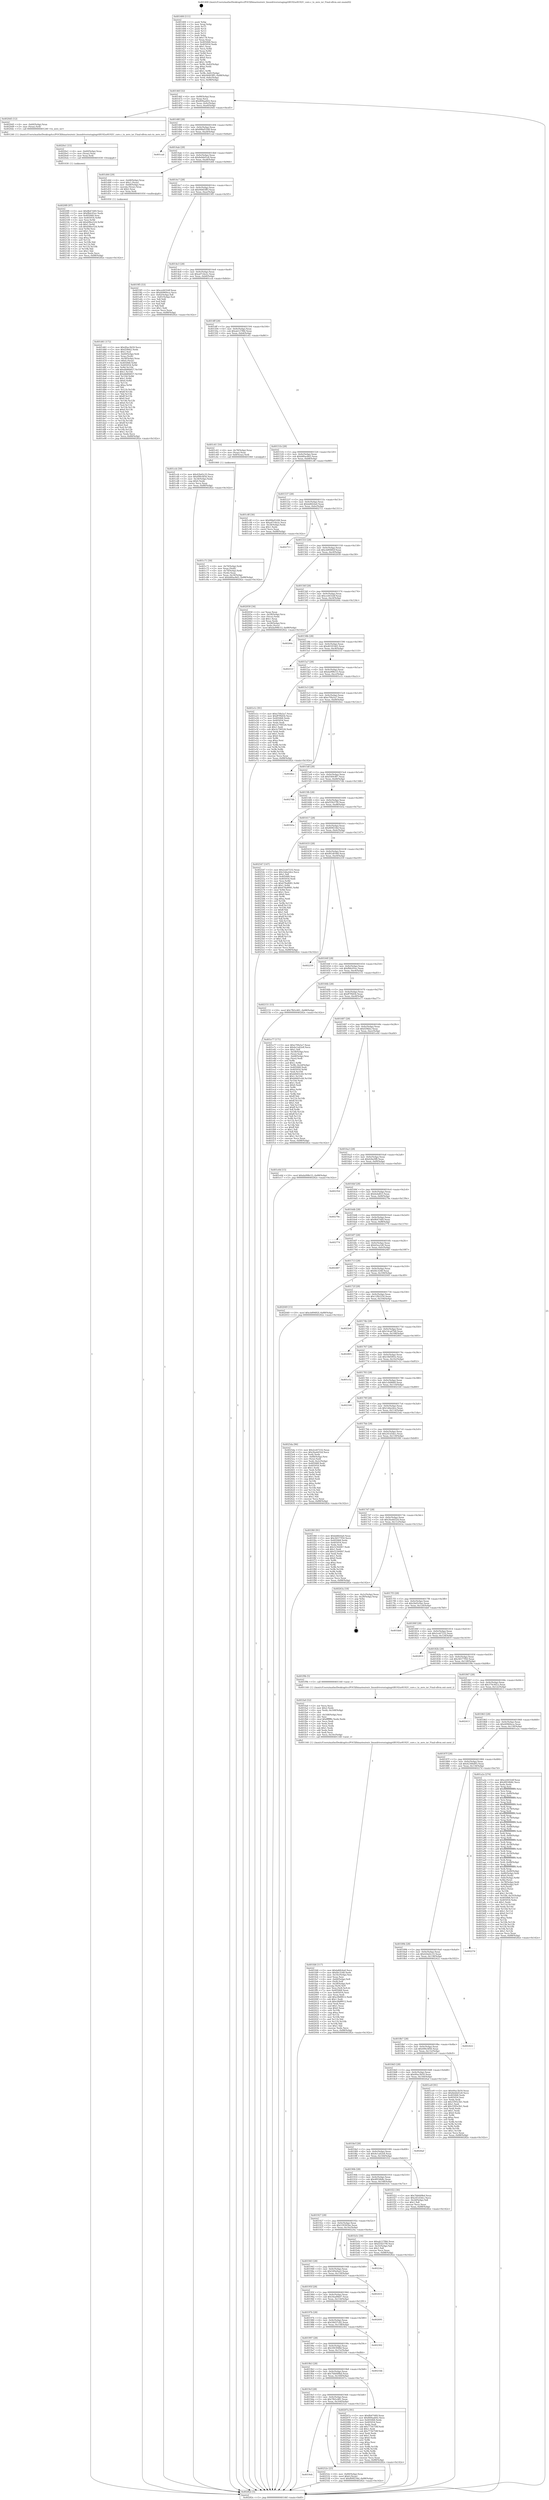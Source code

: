digraph "0x401400" {
  label = "0x401400 (/mnt/c/Users/mathe/Desktop/tcc/POCII/binaries/extr_linuxdriversstagingrtl8192ur8192U_core.c_tx_zero_isr_Final-ollvm.out::main(0))"
  labelloc = "t"
  node[shape=record]

  Entry [label="",width=0.3,height=0.3,shape=circle,fillcolor=black,style=filled]
  "0x40146f" [label="{
     0x40146f [32]\l
     | [instrs]\l
     &nbsp;&nbsp;0x40146f \<+6\>: mov -0x88(%rbp),%eax\l
     &nbsp;&nbsp;0x401475 \<+2\>: mov %eax,%ecx\l
     &nbsp;&nbsp;0x401477 \<+6\>: sub $0x809aa602,%ecx\l
     &nbsp;&nbsp;0x40147d \<+6\>: mov %eax,-0x9c(%rbp)\l
     &nbsp;&nbsp;0x401483 \<+6\>: mov %ecx,-0xa0(%rbp)\l
     &nbsp;&nbsp;0x401489 \<+6\>: je 00000000004020d5 \<main+0xcd5\>\l
  }"]
  "0x4020d5" [label="{
     0x4020d5 [12]\l
     | [instrs]\l
     &nbsp;&nbsp;0x4020d5 \<+4\>: mov -0x60(%rbp),%rax\l
     &nbsp;&nbsp;0x4020d9 \<+3\>: mov (%rax),%rdi\l
     &nbsp;&nbsp;0x4020dc \<+5\>: call 0000000000401240 \<tx_zero_isr\>\l
     | [calls]\l
     &nbsp;&nbsp;0x401240 \{1\} (/mnt/c/Users/mathe/Desktop/tcc/POCII/binaries/extr_linuxdriversstagingrtl8192ur8192U_core.c_tx_zero_isr_Final-ollvm.out::tx_zero_isr)\l
  }"]
  "0x40148f" [label="{
     0x40148f [28]\l
     | [instrs]\l
     &nbsp;&nbsp;0x40148f \<+5\>: jmp 0000000000401494 \<main+0x94\>\l
     &nbsp;&nbsp;0x401494 \<+6\>: mov -0x9c(%rbp),%eax\l
     &nbsp;&nbsp;0x40149a \<+5\>: sub $0x89bd5208,%eax\l
     &nbsp;&nbsp;0x40149f \<+6\>: mov %eax,-0xa4(%rbp)\l
     &nbsp;&nbsp;0x4014a5 \<+6\>: je 0000000000401cad \<main+0x8ad\>\l
  }"]
  Exit [label="",width=0.3,height=0.3,shape=circle,fillcolor=black,style=filled,peripheries=2]
  "0x401cad" [label="{
     0x401cad\l
  }", style=dashed]
  "0x4014ab" [label="{
     0x4014ab [28]\l
     | [instrs]\l
     &nbsp;&nbsp;0x4014ab \<+5\>: jmp 00000000004014b0 \<main+0xb0\>\l
     &nbsp;&nbsp;0x4014b0 \<+6\>: mov -0x9c(%rbp),%eax\l
     &nbsp;&nbsp;0x4014b6 \<+5\>: sub $0x8eb6d1e8,%eax\l
     &nbsp;&nbsp;0x4014bb \<+6\>: mov %eax,-0xa8(%rbp)\l
     &nbsp;&nbsp;0x4014c1 \<+6\>: je 0000000000401d44 \<main+0x944\>\l
  }"]
  "0x4019eb" [label="{
     0x4019eb\l
  }", style=dashed]
  "0x401d44" [label="{
     0x401d44 [29]\l
     | [instrs]\l
     &nbsp;&nbsp;0x401d44 \<+4\>: mov -0x68(%rbp),%rax\l
     &nbsp;&nbsp;0x401d48 \<+6\>: movl $0x1,(%rax)\l
     &nbsp;&nbsp;0x401d4e \<+4\>: mov -0x68(%rbp),%rax\l
     &nbsp;&nbsp;0x401d52 \<+3\>: movslq (%rax),%rax\l
     &nbsp;&nbsp;0x401d55 \<+4\>: shl $0x2,%rax\l
     &nbsp;&nbsp;0x401d59 \<+3\>: mov %rax,%rdi\l
     &nbsp;&nbsp;0x401d5c \<+5\>: call 0000000000401050 \<malloc@plt\>\l
     | [calls]\l
     &nbsp;&nbsp;0x401050 \{1\} (unknown)\l
  }"]
  "0x4014c7" [label="{
     0x4014c7 [28]\l
     | [instrs]\l
     &nbsp;&nbsp;0x4014c7 \<+5\>: jmp 00000000004014cc \<main+0xcc\>\l
     &nbsp;&nbsp;0x4014cc \<+6\>: mov -0x9c(%rbp),%eax\l
     &nbsp;&nbsp;0x4014d2 \<+5\>: sub $0x94403ff3,%eax\l
     &nbsp;&nbsp;0x4014d7 \<+6\>: mov %eax,-0xac(%rbp)\l
     &nbsp;&nbsp;0x4014dd \<+6\>: je 00000000004019f5 \<main+0x5f5\>\l
  }"]
  "0x40252e" [label="{
     0x40252e [25]\l
     | [instrs]\l
     &nbsp;&nbsp;0x40252e \<+4\>: mov -0x80(%rbp),%rax\l
     &nbsp;&nbsp;0x402532 \<+6\>: movl $0x0,(%rax)\l
     &nbsp;&nbsp;0x402538 \<+10\>: movl $0xf69f234d,-0x88(%rbp)\l
     &nbsp;&nbsp;0x402542 \<+5\>: jmp 000000000040282e \<main+0x142e\>\l
  }"]
  "0x4019f5" [label="{
     0x4019f5 [53]\l
     | [instrs]\l
     &nbsp;&nbsp;0x4019f5 \<+5\>: mov $0xce4432df,%eax\l
     &nbsp;&nbsp;0x4019fa \<+5\>: mov $0x40960eca,%ecx\l
     &nbsp;&nbsp;0x4019ff \<+6\>: mov -0x82(%rbp),%dl\l
     &nbsp;&nbsp;0x401a05 \<+7\>: mov -0x81(%rbp),%sil\l
     &nbsp;&nbsp;0x401a0c \<+3\>: mov %dl,%dil\l
     &nbsp;&nbsp;0x401a0f \<+3\>: and %sil,%dil\l
     &nbsp;&nbsp;0x401a12 \<+3\>: xor %sil,%dl\l
     &nbsp;&nbsp;0x401a15 \<+3\>: or %dl,%dil\l
     &nbsp;&nbsp;0x401a18 \<+4\>: test $0x1,%dil\l
     &nbsp;&nbsp;0x401a1c \<+3\>: cmovne %ecx,%eax\l
     &nbsp;&nbsp;0x401a1f \<+6\>: mov %eax,-0x88(%rbp)\l
     &nbsp;&nbsp;0x401a25 \<+5\>: jmp 000000000040282e \<main+0x142e\>\l
  }"]
  "0x4014e3" [label="{
     0x4014e3 [28]\l
     | [instrs]\l
     &nbsp;&nbsp;0x4014e3 \<+5\>: jmp 00000000004014e8 \<main+0xe8\>\l
     &nbsp;&nbsp;0x4014e8 \<+6\>: mov -0x9c(%rbp),%eax\l
     &nbsp;&nbsp;0x4014ee \<+5\>: sub $0xa07c6e2c,%eax\l
     &nbsp;&nbsp;0x4014f3 \<+6\>: mov %eax,-0xb0(%rbp)\l
     &nbsp;&nbsp;0x4014f9 \<+6\>: je 0000000000401ccb \<main+0x8cb\>\l
  }"]
  "0x40282e" [label="{
     0x40282e [5]\l
     | [instrs]\l
     &nbsp;&nbsp;0x40282e \<+5\>: jmp 000000000040146f \<main+0x6f\>\l
  }"]
  "0x401400" [label="{
     0x401400 [111]\l
     | [instrs]\l
     &nbsp;&nbsp;0x401400 \<+1\>: push %rbp\l
     &nbsp;&nbsp;0x401401 \<+3\>: mov %rsp,%rbp\l
     &nbsp;&nbsp;0x401404 \<+2\>: push %r15\l
     &nbsp;&nbsp;0x401406 \<+2\>: push %r14\l
     &nbsp;&nbsp;0x401408 \<+2\>: push %r13\l
     &nbsp;&nbsp;0x40140a \<+2\>: push %r12\l
     &nbsp;&nbsp;0x40140c \<+1\>: push %rbx\l
     &nbsp;&nbsp;0x40140d \<+7\>: sub $0x178,%rsp\l
     &nbsp;&nbsp;0x401414 \<+2\>: xor %eax,%eax\l
     &nbsp;&nbsp;0x401416 \<+7\>: mov 0x405068,%ecx\l
     &nbsp;&nbsp;0x40141d \<+7\>: mov 0x405054,%edx\l
     &nbsp;&nbsp;0x401424 \<+3\>: sub $0x1,%eax\l
     &nbsp;&nbsp;0x401427 \<+3\>: mov %ecx,%r8d\l
     &nbsp;&nbsp;0x40142a \<+3\>: add %eax,%r8d\l
     &nbsp;&nbsp;0x40142d \<+4\>: imul %r8d,%ecx\l
     &nbsp;&nbsp;0x401431 \<+3\>: and $0x1,%ecx\l
     &nbsp;&nbsp;0x401434 \<+3\>: cmp $0x0,%ecx\l
     &nbsp;&nbsp;0x401437 \<+4\>: sete %r9b\l
     &nbsp;&nbsp;0x40143b \<+4\>: and $0x1,%r9b\l
     &nbsp;&nbsp;0x40143f \<+7\>: mov %r9b,-0x82(%rbp)\l
     &nbsp;&nbsp;0x401446 \<+3\>: cmp $0xa,%edx\l
     &nbsp;&nbsp;0x401449 \<+4\>: setl %r9b\l
     &nbsp;&nbsp;0x40144d \<+4\>: and $0x1,%r9b\l
     &nbsp;&nbsp;0x401451 \<+7\>: mov %r9b,-0x81(%rbp)\l
     &nbsp;&nbsp;0x401458 \<+10\>: movl $0x94403ff3,-0x88(%rbp)\l
     &nbsp;&nbsp;0x401462 \<+6\>: mov %edi,-0x8c(%rbp)\l
     &nbsp;&nbsp;0x401468 \<+7\>: mov %rsi,-0x98(%rbp)\l
  }"]
  "0x4020f0" [label="{
     0x4020f0 [97]\l
     | [instrs]\l
     &nbsp;&nbsp;0x4020f0 \<+5\>: mov $0x8b47d49,%ecx\l
     &nbsp;&nbsp;0x4020f5 \<+5\>: mov $0xf8dc05ec,%edx\l
     &nbsp;&nbsp;0x4020fa \<+7\>: mov 0x405068,%esi\l
     &nbsp;&nbsp;0x402101 \<+8\>: mov 0x405054,%r8d\l
     &nbsp;&nbsp;0x402109 \<+3\>: mov %esi,%r9d\l
     &nbsp;&nbsp;0x40210c \<+7\>: add $0xb9fee524,%r9d\l
     &nbsp;&nbsp;0x402113 \<+4\>: sub $0x1,%r9d\l
     &nbsp;&nbsp;0x402117 \<+7\>: sub $0xb9fee524,%r9d\l
     &nbsp;&nbsp;0x40211e \<+4\>: imul %r9d,%esi\l
     &nbsp;&nbsp;0x402122 \<+3\>: and $0x1,%esi\l
     &nbsp;&nbsp;0x402125 \<+3\>: cmp $0x0,%esi\l
     &nbsp;&nbsp;0x402128 \<+4\>: sete %r10b\l
     &nbsp;&nbsp;0x40212c \<+4\>: cmp $0xa,%r8d\l
     &nbsp;&nbsp;0x402130 \<+4\>: setl %r11b\l
     &nbsp;&nbsp;0x402134 \<+3\>: mov %r10b,%bl\l
     &nbsp;&nbsp;0x402137 \<+3\>: and %r11b,%bl\l
     &nbsp;&nbsp;0x40213a \<+3\>: xor %r11b,%r10b\l
     &nbsp;&nbsp;0x40213d \<+3\>: or %r10b,%bl\l
     &nbsp;&nbsp;0x402140 \<+3\>: test $0x1,%bl\l
     &nbsp;&nbsp;0x402143 \<+3\>: cmovne %edx,%ecx\l
     &nbsp;&nbsp;0x402146 \<+6\>: mov %ecx,-0x88(%rbp)\l
     &nbsp;&nbsp;0x40214c \<+5\>: jmp 000000000040282e \<main+0x142e\>\l
  }"]
  "0x401ccb" [label="{
     0x401ccb [30]\l
     | [instrs]\l
     &nbsp;&nbsp;0x401ccb \<+5\>: mov $0x42bd2c33,%eax\l
     &nbsp;&nbsp;0x401cd0 \<+5\>: mov $0x490c4f56,%ecx\l
     &nbsp;&nbsp;0x401cd5 \<+3\>: mov -0x34(%rbp),%edx\l
     &nbsp;&nbsp;0x401cd8 \<+3\>: cmp $0x0,%edx\l
     &nbsp;&nbsp;0x401cdb \<+3\>: cmove %ecx,%eax\l
     &nbsp;&nbsp;0x401cde \<+6\>: mov %eax,-0x88(%rbp)\l
     &nbsp;&nbsp;0x401ce4 \<+5\>: jmp 000000000040282e \<main+0x142e\>\l
  }"]
  "0x4014ff" [label="{
     0x4014ff [28]\l
     | [instrs]\l
     &nbsp;&nbsp;0x4014ff \<+5\>: jmp 0000000000401504 \<main+0x104\>\l
     &nbsp;&nbsp;0x401504 \<+6\>: mov -0x9c(%rbp),%eax\l
     &nbsp;&nbsp;0x40150a \<+5\>: sub $0xab127f66,%eax\l
     &nbsp;&nbsp;0x40150f \<+6\>: mov %eax,-0xb4(%rbp)\l
     &nbsp;&nbsp;0x401515 \<+6\>: je 0000000000401c61 \<main+0x861\>\l
  }"]
  "0x4020e1" [label="{
     0x4020e1 [15]\l
     | [instrs]\l
     &nbsp;&nbsp;0x4020e1 \<+4\>: mov -0x60(%rbp),%rax\l
     &nbsp;&nbsp;0x4020e5 \<+3\>: mov (%rax),%rax\l
     &nbsp;&nbsp;0x4020e8 \<+3\>: mov %rax,%rdi\l
     &nbsp;&nbsp;0x4020eb \<+5\>: call 0000000000401030 \<free@plt\>\l
     | [calls]\l
     &nbsp;&nbsp;0x401030 \{1\} (unknown)\l
  }"]
  "0x401c61" [label="{
     0x401c61 [16]\l
     | [instrs]\l
     &nbsp;&nbsp;0x401c61 \<+4\>: mov -0x78(%rbp),%rax\l
     &nbsp;&nbsp;0x401c65 \<+3\>: mov (%rax),%rax\l
     &nbsp;&nbsp;0x401c68 \<+4\>: mov 0x8(%rax),%rdi\l
     &nbsp;&nbsp;0x401c6c \<+5\>: call 0000000000401060 \<atoi@plt\>\l
     | [calls]\l
     &nbsp;&nbsp;0x401060 \{1\} (unknown)\l
  }"]
  "0x40151b" [label="{
     0x40151b [28]\l
     | [instrs]\l
     &nbsp;&nbsp;0x40151b \<+5\>: jmp 0000000000401520 \<main+0x120\>\l
     &nbsp;&nbsp;0x401520 \<+6\>: mov -0x9c(%rbp),%eax\l
     &nbsp;&nbsp;0x401526 \<+5\>: sub $0xb80ac8d3,%eax\l
     &nbsp;&nbsp;0x40152b \<+6\>: mov %eax,-0xb8(%rbp)\l
     &nbsp;&nbsp;0x401531 \<+6\>: je 0000000000401c8f \<main+0x88f\>\l
  }"]
  "0x4019cf" [label="{
     0x4019cf [28]\l
     | [instrs]\l
     &nbsp;&nbsp;0x4019cf \<+5\>: jmp 00000000004019d4 \<main+0x5d4\>\l
     &nbsp;&nbsp;0x4019d4 \<+6\>: mov -0x9c(%rbp),%eax\l
     &nbsp;&nbsp;0x4019da \<+5\>: sub $0x7fb5c481,%eax\l
     &nbsp;&nbsp;0x4019df \<+6\>: mov %eax,-0x164(%rbp)\l
     &nbsp;&nbsp;0x4019e5 \<+6\>: je 000000000040252e \<main+0x112e\>\l
  }"]
  "0x401c8f" [label="{
     0x401c8f [30]\l
     | [instrs]\l
     &nbsp;&nbsp;0x401c8f \<+5\>: mov $0x89bd5208,%eax\l
     &nbsp;&nbsp;0x401c94 \<+5\>: mov $0xa07c6e2c,%ecx\l
     &nbsp;&nbsp;0x401c99 \<+3\>: mov -0x34(%rbp),%edx\l
     &nbsp;&nbsp;0x401c9c \<+3\>: cmp $0x1,%edx\l
     &nbsp;&nbsp;0x401c9f \<+3\>: cmovl %ecx,%eax\l
     &nbsp;&nbsp;0x401ca2 \<+6\>: mov %eax,-0x88(%rbp)\l
     &nbsp;&nbsp;0x401ca8 \<+5\>: jmp 000000000040282e \<main+0x142e\>\l
  }"]
  "0x401537" [label="{
     0x401537 [28]\l
     | [instrs]\l
     &nbsp;&nbsp;0x401537 \<+5\>: jmp 000000000040153c \<main+0x13c\>\l
     &nbsp;&nbsp;0x40153c \<+6\>: mov -0x9c(%rbp),%eax\l
     &nbsp;&nbsp;0x401542 \<+5\>: sub $0xbd6fc6a0,%eax\l
     &nbsp;&nbsp;0x401547 \<+6\>: mov %eax,-0xbc(%rbp)\l
     &nbsp;&nbsp;0x40154d \<+6\>: je 0000000000402711 \<main+0x1311\>\l
  }"]
  "0x40207a" [label="{
     0x40207a [91]\l
     | [instrs]\l
     &nbsp;&nbsp;0x40207a \<+5\>: mov $0x8b47d49,%eax\l
     &nbsp;&nbsp;0x40207f \<+5\>: mov $0x809aa602,%ecx\l
     &nbsp;&nbsp;0x402084 \<+7\>: mov 0x405068,%edx\l
     &nbsp;&nbsp;0x40208b \<+7\>: mov 0x405054,%esi\l
     &nbsp;&nbsp;0x402092 \<+2\>: mov %edx,%edi\l
     &nbsp;&nbsp;0x402094 \<+6\>: add $0x773b758f,%edi\l
     &nbsp;&nbsp;0x40209a \<+3\>: sub $0x1,%edi\l
     &nbsp;&nbsp;0x40209d \<+6\>: sub $0x773b758f,%edi\l
     &nbsp;&nbsp;0x4020a3 \<+3\>: imul %edi,%edx\l
     &nbsp;&nbsp;0x4020a6 \<+3\>: and $0x1,%edx\l
     &nbsp;&nbsp;0x4020a9 \<+3\>: cmp $0x0,%edx\l
     &nbsp;&nbsp;0x4020ac \<+4\>: sete %r8b\l
     &nbsp;&nbsp;0x4020b0 \<+3\>: cmp $0xa,%esi\l
     &nbsp;&nbsp;0x4020b3 \<+4\>: setl %r9b\l
     &nbsp;&nbsp;0x4020b7 \<+3\>: mov %r8b,%r10b\l
     &nbsp;&nbsp;0x4020ba \<+3\>: and %r9b,%r10b\l
     &nbsp;&nbsp;0x4020bd \<+3\>: xor %r9b,%r8b\l
     &nbsp;&nbsp;0x4020c0 \<+3\>: or %r8b,%r10b\l
     &nbsp;&nbsp;0x4020c3 \<+4\>: test $0x1,%r10b\l
     &nbsp;&nbsp;0x4020c7 \<+3\>: cmovne %ecx,%eax\l
     &nbsp;&nbsp;0x4020ca \<+6\>: mov %eax,-0x88(%rbp)\l
     &nbsp;&nbsp;0x4020d0 \<+5\>: jmp 000000000040282e \<main+0x142e\>\l
  }"]
  "0x402711" [label="{
     0x402711\l
  }", style=dashed]
  "0x401553" [label="{
     0x401553 [28]\l
     | [instrs]\l
     &nbsp;&nbsp;0x401553 \<+5\>: jmp 0000000000401558 \<main+0x158\>\l
     &nbsp;&nbsp;0x401558 \<+6\>: mov -0x9c(%rbp),%eax\l
     &nbsp;&nbsp;0x40155e \<+5\>: sub $0xcb89482f,%eax\l
     &nbsp;&nbsp;0x401563 \<+6\>: mov %eax,-0xc0(%rbp)\l
     &nbsp;&nbsp;0x401569 \<+6\>: je 0000000000402058 \<main+0xc58\>\l
  }"]
  "0x4019b3" [label="{
     0x4019b3 [28]\l
     | [instrs]\l
     &nbsp;&nbsp;0x4019b3 \<+5\>: jmp 00000000004019b8 \<main+0x5b8\>\l
     &nbsp;&nbsp;0x4019b8 \<+6\>: mov -0x9c(%rbp),%eax\l
     &nbsp;&nbsp;0x4019be \<+5\>: sub $0x7bb0d9bd,%eax\l
     &nbsp;&nbsp;0x4019c3 \<+6\>: mov %eax,-0x160(%rbp)\l
     &nbsp;&nbsp;0x4019c9 \<+6\>: je 000000000040207a \<main+0xc7a\>\l
  }"]
  "0x402058" [label="{
     0x402058 [34]\l
     | [instrs]\l
     &nbsp;&nbsp;0x402058 \<+2\>: xor %eax,%eax\l
     &nbsp;&nbsp;0x40205a \<+4\>: mov -0x58(%rbp),%rcx\l
     &nbsp;&nbsp;0x40205e \<+2\>: mov (%rcx),%edx\l
     &nbsp;&nbsp;0x402060 \<+3\>: sub $0x1,%eax\l
     &nbsp;&nbsp;0x402063 \<+2\>: sub %eax,%edx\l
     &nbsp;&nbsp;0x402065 \<+4\>: mov -0x58(%rbp),%rcx\l
     &nbsp;&nbsp;0x402069 \<+2\>: mov %edx,(%rcx)\l
     &nbsp;&nbsp;0x40206b \<+10\>: movl $0xda998c53,-0x88(%rbp)\l
     &nbsp;&nbsp;0x402075 \<+5\>: jmp 000000000040282e \<main+0x142e\>\l
  }"]
  "0x40156f" [label="{
     0x40156f [28]\l
     | [instrs]\l
     &nbsp;&nbsp;0x40156f \<+5\>: jmp 0000000000401574 \<main+0x174\>\l
     &nbsp;&nbsp;0x401574 \<+6\>: mov -0x9c(%rbp),%eax\l
     &nbsp;&nbsp;0x40157a \<+5\>: sub $0xce4432df,%eax\l
     &nbsp;&nbsp;0x40157f \<+6\>: mov %eax,-0xc4(%rbp)\l
     &nbsp;&nbsp;0x401585 \<+6\>: je 000000000040264c \<main+0x124c\>\l
  }"]
  "0x4021bb" [label="{
     0x4021bb\l
  }", style=dashed]
  "0x40264c" [label="{
     0x40264c\l
  }", style=dashed]
  "0x40158b" [label="{
     0x40158b [28]\l
     | [instrs]\l
     &nbsp;&nbsp;0x40158b \<+5\>: jmp 0000000000401590 \<main+0x190\>\l
     &nbsp;&nbsp;0x401590 \<+6\>: mov -0x9c(%rbp),%eax\l
     &nbsp;&nbsp;0x401596 \<+5\>: sub $0xd6181b65,%eax\l
     &nbsp;&nbsp;0x40159b \<+6\>: mov %eax,-0xc8(%rbp)\l
     &nbsp;&nbsp;0x4015a1 \<+6\>: je 000000000040251f \<main+0x111f\>\l
  }"]
  "0x401997" [label="{
     0x401997 [28]\l
     | [instrs]\l
     &nbsp;&nbsp;0x401997 \<+5\>: jmp 000000000040199c \<main+0x59c\>\l
     &nbsp;&nbsp;0x40199c \<+6\>: mov -0x9c(%rbp),%eax\l
     &nbsp;&nbsp;0x4019a2 \<+5\>: sub $0x5f43948d,%eax\l
     &nbsp;&nbsp;0x4019a7 \<+6\>: mov %eax,-0x15c(%rbp)\l
     &nbsp;&nbsp;0x4019ad \<+6\>: je 00000000004021bb \<main+0xdbb\>\l
  }"]
  "0x40251f" [label="{
     0x40251f\l
  }", style=dashed]
  "0x4015a7" [label="{
     0x4015a7 [28]\l
     | [instrs]\l
     &nbsp;&nbsp;0x4015a7 \<+5\>: jmp 00000000004015ac \<main+0x1ac\>\l
     &nbsp;&nbsp;0x4015ac \<+6\>: mov -0x9c(%rbp),%eax\l
     &nbsp;&nbsp;0x4015b2 \<+5\>: sub $0xda998c53,%eax\l
     &nbsp;&nbsp;0x4015b7 \<+6\>: mov %eax,-0xcc(%rbp)\l
     &nbsp;&nbsp;0x4015bd \<+6\>: je 0000000000401e1c \<main+0xa1c\>\l
  }"]
  "0x402302" [label="{
     0x402302\l
  }", style=dashed]
  "0x401e1c" [label="{
     0x401e1c [91]\l
     | [instrs]\l
     &nbsp;&nbsp;0x401e1c \<+5\>: mov $0xe70fa5a7,%eax\l
     &nbsp;&nbsp;0x401e21 \<+5\>: mov $0xff7f9d56,%ecx\l
     &nbsp;&nbsp;0x401e26 \<+7\>: mov 0x405068,%edx\l
     &nbsp;&nbsp;0x401e2d \<+7\>: mov 0x405054,%esi\l
     &nbsp;&nbsp;0x401e34 \<+2\>: mov %edx,%edi\l
     &nbsp;&nbsp;0x401e36 \<+6\>: add $0x2e790526,%edi\l
     &nbsp;&nbsp;0x401e3c \<+3\>: sub $0x1,%edi\l
     &nbsp;&nbsp;0x401e3f \<+6\>: sub $0x2e790526,%edi\l
     &nbsp;&nbsp;0x401e45 \<+3\>: imul %edi,%edx\l
     &nbsp;&nbsp;0x401e48 \<+3\>: and $0x1,%edx\l
     &nbsp;&nbsp;0x401e4b \<+3\>: cmp $0x0,%edx\l
     &nbsp;&nbsp;0x401e4e \<+4\>: sete %r8b\l
     &nbsp;&nbsp;0x401e52 \<+3\>: cmp $0xa,%esi\l
     &nbsp;&nbsp;0x401e55 \<+4\>: setl %r9b\l
     &nbsp;&nbsp;0x401e59 \<+3\>: mov %r8b,%r10b\l
     &nbsp;&nbsp;0x401e5c \<+3\>: and %r9b,%r10b\l
     &nbsp;&nbsp;0x401e5f \<+3\>: xor %r9b,%r8b\l
     &nbsp;&nbsp;0x401e62 \<+3\>: or %r8b,%r10b\l
     &nbsp;&nbsp;0x401e65 \<+4\>: test $0x1,%r10b\l
     &nbsp;&nbsp;0x401e69 \<+3\>: cmovne %ecx,%eax\l
     &nbsp;&nbsp;0x401e6c \<+6\>: mov %eax,-0x88(%rbp)\l
     &nbsp;&nbsp;0x401e72 \<+5\>: jmp 000000000040282e \<main+0x142e\>\l
  }"]
  "0x4015c3" [label="{
     0x4015c3 [28]\l
     | [instrs]\l
     &nbsp;&nbsp;0x4015c3 \<+5\>: jmp 00000000004015c8 \<main+0x1c8\>\l
     &nbsp;&nbsp;0x4015c8 \<+6\>: mov -0x9c(%rbp),%eax\l
     &nbsp;&nbsp;0x4015ce \<+5\>: sub $0xe70fa5a7,%eax\l
     &nbsp;&nbsp;0x4015d3 \<+6\>: mov %eax,-0xd0(%rbp)\l
     &nbsp;&nbsp;0x4015d9 \<+6\>: je 00000000004026ec \<main+0x12ec\>\l
  }"]
  "0x40197b" [label="{
     0x40197b [28]\l
     | [instrs]\l
     &nbsp;&nbsp;0x40197b \<+5\>: jmp 0000000000401980 \<main+0x580\>\l
     &nbsp;&nbsp;0x401980 \<+6\>: mov -0x9c(%rbp),%eax\l
     &nbsp;&nbsp;0x401986 \<+5\>: sub $0x58d37c82,%eax\l
     &nbsp;&nbsp;0x40198b \<+6\>: mov %eax,-0x158(%rbp)\l
     &nbsp;&nbsp;0x401991 \<+6\>: je 0000000000402302 \<main+0xf02\>\l
  }"]
  "0x4026ec" [label="{
     0x4026ec\l
  }", style=dashed]
  "0x4015df" [label="{
     0x4015df [28]\l
     | [instrs]\l
     &nbsp;&nbsp;0x4015df \<+5\>: jmp 00000000004015e4 \<main+0x1e4\>\l
     &nbsp;&nbsp;0x4015e4 \<+6\>: mov -0x9c(%rbp),%eax\l
     &nbsp;&nbsp;0x4015ea \<+5\>: sub $0xf349cf87,%eax\l
     &nbsp;&nbsp;0x4015ef \<+6\>: mov %eax,-0xd4(%rbp)\l
     &nbsp;&nbsp;0x4015f5 \<+6\>: je 00000000004027db \<main+0x13db\>\l
  }"]
  "0x402691" [label="{
     0x402691\l
  }", style=dashed]
  "0x4027db" [label="{
     0x4027db\l
  }", style=dashed]
  "0x4015fb" [label="{
     0x4015fb [28]\l
     | [instrs]\l
     &nbsp;&nbsp;0x4015fb \<+5\>: jmp 0000000000401600 \<main+0x200\>\l
     &nbsp;&nbsp;0x401600 \<+6\>: mov -0x9c(%rbp),%eax\l
     &nbsp;&nbsp;0x401606 \<+5\>: sub $0xf35b37f0,%eax\l
     &nbsp;&nbsp;0x40160b \<+6\>: mov %eax,-0xd8(%rbp)\l
     &nbsp;&nbsp;0x401611 \<+6\>: je 0000000000401b5a \<main+0x75a\>\l
  }"]
  "0x40195f" [label="{
     0x40195f [28]\l
     | [instrs]\l
     &nbsp;&nbsp;0x40195f \<+5\>: jmp 0000000000401964 \<main+0x564\>\l
     &nbsp;&nbsp;0x401964 \<+6\>: mov -0x9c(%rbp),%eax\l
     &nbsp;&nbsp;0x40196a \<+5\>: sub $0x56ad9b47,%eax\l
     &nbsp;&nbsp;0x40196f \<+6\>: mov %eax,-0x154(%rbp)\l
     &nbsp;&nbsp;0x401975 \<+6\>: je 0000000000402691 \<main+0x1291\>\l
  }"]
  "0x401b5a" [label="{
     0x401b5a\l
  }", style=dashed]
  "0x401617" [label="{
     0x401617 [28]\l
     | [instrs]\l
     &nbsp;&nbsp;0x401617 \<+5\>: jmp 000000000040161c \<main+0x21c\>\l
     &nbsp;&nbsp;0x40161c \<+6\>: mov -0x9c(%rbp),%eax\l
     &nbsp;&nbsp;0x401622 \<+5\>: sub $0xf69f234d,%eax\l
     &nbsp;&nbsp;0x401627 \<+6\>: mov %eax,-0xdc(%rbp)\l
     &nbsp;&nbsp;0x40162d \<+6\>: je 0000000000402547 \<main+0x1147\>\l
  }"]
  "0x402431" [label="{
     0x402431\l
  }", style=dashed]
  "0x402547" [label="{
     0x402547 [147]\l
     | [instrs]\l
     &nbsp;&nbsp;0x402547 \<+5\>: mov $0x2ce67232,%eax\l
     &nbsp;&nbsp;0x40254c \<+5\>: mov $0x1dda2dce,%ecx\l
     &nbsp;&nbsp;0x402551 \<+2\>: mov $0x1,%dl\l
     &nbsp;&nbsp;0x402553 \<+7\>: mov 0x405068,%esi\l
     &nbsp;&nbsp;0x40255a \<+7\>: mov 0x405054,%edi\l
     &nbsp;&nbsp;0x402561 \<+3\>: mov %esi,%r8d\l
     &nbsp;&nbsp;0x402564 \<+7\>: sub $0x678a8081,%r8d\l
     &nbsp;&nbsp;0x40256b \<+4\>: sub $0x1,%r8d\l
     &nbsp;&nbsp;0x40256f \<+7\>: add $0x678a8081,%r8d\l
     &nbsp;&nbsp;0x402576 \<+4\>: imul %r8d,%esi\l
     &nbsp;&nbsp;0x40257a \<+3\>: and $0x1,%esi\l
     &nbsp;&nbsp;0x40257d \<+3\>: cmp $0x0,%esi\l
     &nbsp;&nbsp;0x402580 \<+4\>: sete %r9b\l
     &nbsp;&nbsp;0x402584 \<+3\>: cmp $0xa,%edi\l
     &nbsp;&nbsp;0x402587 \<+4\>: setl %r10b\l
     &nbsp;&nbsp;0x40258b \<+3\>: mov %r9b,%r11b\l
     &nbsp;&nbsp;0x40258e \<+4\>: xor $0xff,%r11b\l
     &nbsp;&nbsp;0x402592 \<+3\>: mov %r10b,%bl\l
     &nbsp;&nbsp;0x402595 \<+3\>: xor $0xff,%bl\l
     &nbsp;&nbsp;0x402598 \<+3\>: xor $0x1,%dl\l
     &nbsp;&nbsp;0x40259b \<+3\>: mov %r11b,%r14b\l
     &nbsp;&nbsp;0x40259e \<+4\>: and $0xff,%r14b\l
     &nbsp;&nbsp;0x4025a2 \<+3\>: and %dl,%r9b\l
     &nbsp;&nbsp;0x4025a5 \<+3\>: mov %bl,%r15b\l
     &nbsp;&nbsp;0x4025a8 \<+4\>: and $0xff,%r15b\l
     &nbsp;&nbsp;0x4025ac \<+3\>: and %dl,%r10b\l
     &nbsp;&nbsp;0x4025af \<+3\>: or %r9b,%r14b\l
     &nbsp;&nbsp;0x4025b2 \<+3\>: or %r10b,%r15b\l
     &nbsp;&nbsp;0x4025b5 \<+3\>: xor %r15b,%r14b\l
     &nbsp;&nbsp;0x4025b8 \<+3\>: or %bl,%r11b\l
     &nbsp;&nbsp;0x4025bb \<+4\>: xor $0xff,%r11b\l
     &nbsp;&nbsp;0x4025bf \<+3\>: or $0x1,%dl\l
     &nbsp;&nbsp;0x4025c2 \<+3\>: and %dl,%r11b\l
     &nbsp;&nbsp;0x4025c5 \<+3\>: or %r11b,%r14b\l
     &nbsp;&nbsp;0x4025c8 \<+4\>: test $0x1,%r14b\l
     &nbsp;&nbsp;0x4025cc \<+3\>: cmovne %ecx,%eax\l
     &nbsp;&nbsp;0x4025cf \<+6\>: mov %eax,-0x88(%rbp)\l
     &nbsp;&nbsp;0x4025d5 \<+5\>: jmp 000000000040282e \<main+0x142e\>\l
  }"]
  "0x401633" [label="{
     0x401633 [28]\l
     | [instrs]\l
     &nbsp;&nbsp;0x401633 \<+5\>: jmp 0000000000401638 \<main+0x238\>\l
     &nbsp;&nbsp;0x401638 \<+6\>: mov -0x9c(%rbp),%eax\l
     &nbsp;&nbsp;0x40163e \<+5\>: sub $0xf81d0368,%eax\l
     &nbsp;&nbsp;0x401643 \<+6\>: mov %eax,-0xe0(%rbp)\l
     &nbsp;&nbsp;0x401649 \<+6\>: je 0000000000402259 \<main+0xe59\>\l
  }"]
  "0x401943" [label="{
     0x401943 [28]\l
     | [instrs]\l
     &nbsp;&nbsp;0x401943 \<+5\>: jmp 0000000000401948 \<main+0x548\>\l
     &nbsp;&nbsp;0x401948 \<+6\>: mov -0x9c(%rbp),%eax\l
     &nbsp;&nbsp;0x40194e \<+5\>: sub $0x549a9aa5,%eax\l
     &nbsp;&nbsp;0x401953 \<+6\>: mov %eax,-0x150(%rbp)\l
     &nbsp;&nbsp;0x401959 \<+6\>: je 0000000000402431 \<main+0x1031\>\l
  }"]
  "0x402259" [label="{
     0x402259\l
  }", style=dashed]
  "0x40164f" [label="{
     0x40164f [28]\l
     | [instrs]\l
     &nbsp;&nbsp;0x40164f \<+5\>: jmp 0000000000401654 \<main+0x254\>\l
     &nbsp;&nbsp;0x401654 \<+6\>: mov -0x9c(%rbp),%eax\l
     &nbsp;&nbsp;0x40165a \<+5\>: sub $0xf8dc05ec,%eax\l
     &nbsp;&nbsp;0x40165f \<+6\>: mov %eax,-0xe4(%rbp)\l
     &nbsp;&nbsp;0x401665 \<+6\>: je 0000000000402151 \<main+0xd51\>\l
  }"]
  "0x40224a" [label="{
     0x40224a\l
  }", style=dashed]
  "0x402151" [label="{
     0x402151 [15]\l
     | [instrs]\l
     &nbsp;&nbsp;0x402151 \<+10\>: movl $0x7fb5c481,-0x88(%rbp)\l
     &nbsp;&nbsp;0x40215b \<+5\>: jmp 000000000040282e \<main+0x142e\>\l
  }"]
  "0x40166b" [label="{
     0x40166b [28]\l
     | [instrs]\l
     &nbsp;&nbsp;0x40166b \<+5\>: jmp 0000000000401670 \<main+0x270\>\l
     &nbsp;&nbsp;0x401670 \<+6\>: mov -0x9c(%rbp),%eax\l
     &nbsp;&nbsp;0x401676 \<+5\>: sub $0xff7f9d56,%eax\l
     &nbsp;&nbsp;0x40167b \<+6\>: mov %eax,-0xe8(%rbp)\l
     &nbsp;&nbsp;0x401681 \<+6\>: je 0000000000401e77 \<main+0xa77\>\l
  }"]
  "0x401fd4" [label="{
     0x401fd4 [117]\l
     | [instrs]\l
     &nbsp;&nbsp;0x401fd4 \<+5\>: mov $0xbd6fc6a0,%ecx\l
     &nbsp;&nbsp;0x401fd9 \<+5\>: mov $0xfdc3248,%edx\l
     &nbsp;&nbsp;0x401fde \<+6\>: mov -0x16c(%rbp),%esi\l
     &nbsp;&nbsp;0x401fe4 \<+3\>: imul %eax,%esi\l
     &nbsp;&nbsp;0x401fe7 \<+4\>: mov -0x60(%rbp),%r8\l
     &nbsp;&nbsp;0x401feb \<+3\>: mov (%r8),%r8\l
     &nbsp;&nbsp;0x401fee \<+4\>: mov -0x58(%rbp),%r9\l
     &nbsp;&nbsp;0x401ff2 \<+3\>: movslq (%r9),%r9\l
     &nbsp;&nbsp;0x401ff5 \<+4\>: mov %esi,(%r8,%r9,4)\l
     &nbsp;&nbsp;0x401ff9 \<+7\>: mov 0x405068,%eax\l
     &nbsp;&nbsp;0x402000 \<+7\>: mov 0x405054,%esi\l
     &nbsp;&nbsp;0x402007 \<+2\>: mov %eax,%edi\l
     &nbsp;&nbsp;0x402009 \<+6\>: add $0xc0b8f612,%edi\l
     &nbsp;&nbsp;0x40200f \<+3\>: sub $0x1,%edi\l
     &nbsp;&nbsp;0x402012 \<+6\>: sub $0xc0b8f612,%edi\l
     &nbsp;&nbsp;0x402018 \<+3\>: imul %edi,%eax\l
     &nbsp;&nbsp;0x40201b \<+3\>: and $0x1,%eax\l
     &nbsp;&nbsp;0x40201e \<+3\>: cmp $0x0,%eax\l
     &nbsp;&nbsp;0x402021 \<+4\>: sete %r10b\l
     &nbsp;&nbsp;0x402025 \<+3\>: cmp $0xa,%esi\l
     &nbsp;&nbsp;0x402028 \<+4\>: setl %r11b\l
     &nbsp;&nbsp;0x40202c \<+3\>: mov %r10b,%bl\l
     &nbsp;&nbsp;0x40202f \<+3\>: and %r11b,%bl\l
     &nbsp;&nbsp;0x402032 \<+3\>: xor %r11b,%r10b\l
     &nbsp;&nbsp;0x402035 \<+3\>: or %r10b,%bl\l
     &nbsp;&nbsp;0x402038 \<+3\>: test $0x1,%bl\l
     &nbsp;&nbsp;0x40203b \<+3\>: cmovne %edx,%ecx\l
     &nbsp;&nbsp;0x40203e \<+6\>: mov %ecx,-0x88(%rbp)\l
     &nbsp;&nbsp;0x402044 \<+5\>: jmp 000000000040282e \<main+0x142e\>\l
  }"]
  "0x401e77" [label="{
     0x401e77 [171]\l
     | [instrs]\l
     &nbsp;&nbsp;0x401e77 \<+5\>: mov $0xe70fa5a7,%eax\l
     &nbsp;&nbsp;0x401e7c \<+5\>: mov $0x4e1a62e8,%ecx\l
     &nbsp;&nbsp;0x401e81 \<+2\>: mov $0x1,%dl\l
     &nbsp;&nbsp;0x401e83 \<+4\>: mov -0x58(%rbp),%rsi\l
     &nbsp;&nbsp;0x401e87 \<+2\>: mov (%rsi),%edi\l
     &nbsp;&nbsp;0x401e89 \<+4\>: mov -0x68(%rbp),%rsi\l
     &nbsp;&nbsp;0x401e8d \<+2\>: cmp (%rsi),%edi\l
     &nbsp;&nbsp;0x401e8f \<+4\>: setl %r8b\l
     &nbsp;&nbsp;0x401e93 \<+4\>: and $0x1,%r8b\l
     &nbsp;&nbsp;0x401e97 \<+4\>: mov %r8b,-0x2d(%rbp)\l
     &nbsp;&nbsp;0x401e9b \<+7\>: mov 0x405068,%edi\l
     &nbsp;&nbsp;0x401ea2 \<+8\>: mov 0x405054,%r9d\l
     &nbsp;&nbsp;0x401eaa \<+3\>: mov %edi,%r10d\l
     &nbsp;&nbsp;0x401ead \<+7\>: sub $0xb6665c44,%r10d\l
     &nbsp;&nbsp;0x401eb4 \<+4\>: sub $0x1,%r10d\l
     &nbsp;&nbsp;0x401eb8 \<+7\>: add $0xb6665c44,%r10d\l
     &nbsp;&nbsp;0x401ebf \<+4\>: imul %r10d,%edi\l
     &nbsp;&nbsp;0x401ec3 \<+3\>: and $0x1,%edi\l
     &nbsp;&nbsp;0x401ec6 \<+3\>: cmp $0x0,%edi\l
     &nbsp;&nbsp;0x401ec9 \<+4\>: sete %r8b\l
     &nbsp;&nbsp;0x401ecd \<+4\>: cmp $0xa,%r9d\l
     &nbsp;&nbsp;0x401ed1 \<+4\>: setl %r11b\l
     &nbsp;&nbsp;0x401ed5 \<+3\>: mov %r8b,%bl\l
     &nbsp;&nbsp;0x401ed8 \<+3\>: xor $0xff,%bl\l
     &nbsp;&nbsp;0x401edb \<+3\>: mov %r11b,%r14b\l
     &nbsp;&nbsp;0x401ede \<+4\>: xor $0xff,%r14b\l
     &nbsp;&nbsp;0x401ee2 \<+3\>: xor $0x1,%dl\l
     &nbsp;&nbsp;0x401ee5 \<+3\>: mov %bl,%r15b\l
     &nbsp;&nbsp;0x401ee8 \<+4\>: and $0xff,%r15b\l
     &nbsp;&nbsp;0x401eec \<+3\>: and %dl,%r8b\l
     &nbsp;&nbsp;0x401eef \<+3\>: mov %r14b,%r12b\l
     &nbsp;&nbsp;0x401ef2 \<+4\>: and $0xff,%r12b\l
     &nbsp;&nbsp;0x401ef6 \<+3\>: and %dl,%r11b\l
     &nbsp;&nbsp;0x401ef9 \<+3\>: or %r8b,%r15b\l
     &nbsp;&nbsp;0x401efc \<+3\>: or %r11b,%r12b\l
     &nbsp;&nbsp;0x401eff \<+3\>: xor %r12b,%r15b\l
     &nbsp;&nbsp;0x401f02 \<+3\>: or %r14b,%bl\l
     &nbsp;&nbsp;0x401f05 \<+3\>: xor $0xff,%bl\l
     &nbsp;&nbsp;0x401f08 \<+3\>: or $0x1,%dl\l
     &nbsp;&nbsp;0x401f0b \<+2\>: and %dl,%bl\l
     &nbsp;&nbsp;0x401f0d \<+3\>: or %bl,%r15b\l
     &nbsp;&nbsp;0x401f10 \<+4\>: test $0x1,%r15b\l
     &nbsp;&nbsp;0x401f14 \<+3\>: cmovne %ecx,%eax\l
     &nbsp;&nbsp;0x401f17 \<+6\>: mov %eax,-0x88(%rbp)\l
     &nbsp;&nbsp;0x401f1d \<+5\>: jmp 000000000040282e \<main+0x142e\>\l
  }"]
  "0x401687" [label="{
     0x401687 [28]\l
     | [instrs]\l
     &nbsp;&nbsp;0x401687 \<+5\>: jmp 000000000040168c \<main+0x28c\>\l
     &nbsp;&nbsp;0x40168c \<+6\>: mov -0x9c(%rbp),%eax\l
     &nbsp;&nbsp;0x401692 \<+5\>: sub $0xf29bb2,%eax\l
     &nbsp;&nbsp;0x401697 \<+6\>: mov %eax,-0xec(%rbp)\l
     &nbsp;&nbsp;0x40169d \<+6\>: je 0000000000401e0d \<main+0xa0d\>\l
  }"]
  "0x401fa0" [label="{
     0x401fa0 [52]\l
     | [instrs]\l
     &nbsp;&nbsp;0x401fa0 \<+2\>: xor %ecx,%ecx\l
     &nbsp;&nbsp;0x401fa2 \<+5\>: mov $0x2,%edx\l
     &nbsp;&nbsp;0x401fa7 \<+6\>: mov %edx,-0x168(%rbp)\l
     &nbsp;&nbsp;0x401fad \<+1\>: cltd\l
     &nbsp;&nbsp;0x401fae \<+6\>: mov -0x168(%rbp),%esi\l
     &nbsp;&nbsp;0x401fb4 \<+2\>: idiv %esi\l
     &nbsp;&nbsp;0x401fb6 \<+6\>: imul $0xfffffffe,%edx,%edx\l
     &nbsp;&nbsp;0x401fbc \<+2\>: mov %ecx,%edi\l
     &nbsp;&nbsp;0x401fbe \<+2\>: sub %edx,%edi\l
     &nbsp;&nbsp;0x401fc0 \<+2\>: mov %ecx,%edx\l
     &nbsp;&nbsp;0x401fc2 \<+3\>: sub $0x1,%edx\l
     &nbsp;&nbsp;0x401fc5 \<+2\>: add %edx,%edi\l
     &nbsp;&nbsp;0x401fc7 \<+2\>: sub %edi,%ecx\l
     &nbsp;&nbsp;0x401fc9 \<+6\>: mov %ecx,-0x16c(%rbp)\l
     &nbsp;&nbsp;0x401fcf \<+5\>: call 0000000000401160 \<next_i\>\l
     | [calls]\l
     &nbsp;&nbsp;0x401160 \{1\} (/mnt/c/Users/mathe/Desktop/tcc/POCII/binaries/extr_linuxdriversstagingrtl8192ur8192U_core.c_tx_zero_isr_Final-ollvm.out::next_i)\l
  }"]
  "0x401e0d" [label="{
     0x401e0d [15]\l
     | [instrs]\l
     &nbsp;&nbsp;0x401e0d \<+10\>: movl $0xda998c53,-0x88(%rbp)\l
     &nbsp;&nbsp;0x401e17 \<+5\>: jmp 000000000040282e \<main+0x142e\>\l
  }"]
  "0x4016a3" [label="{
     0x4016a3 [28]\l
     | [instrs]\l
     &nbsp;&nbsp;0x4016a3 \<+5\>: jmp 00000000004016a8 \<main+0x2a8\>\l
     &nbsp;&nbsp;0x4016a8 \<+6\>: mov -0x9c(%rbp),%eax\l
     &nbsp;&nbsp;0x4016ae \<+5\>: sub $0x62be9f8,%eax\l
     &nbsp;&nbsp;0x4016b3 \<+6\>: mov %eax,-0xf0(%rbp)\l
     &nbsp;&nbsp;0x4016b9 \<+6\>: je 000000000040235d \<main+0xf5d\>\l
  }"]
  "0x401d61" [label="{
     0x401d61 [172]\l
     | [instrs]\l
     &nbsp;&nbsp;0x401d61 \<+5\>: mov $0x49ac3b59,%ecx\l
     &nbsp;&nbsp;0x401d66 \<+5\>: mov $0xf29bb2,%edx\l
     &nbsp;&nbsp;0x401d6b \<+3\>: mov $0x1,%sil\l
     &nbsp;&nbsp;0x401d6e \<+4\>: mov -0x60(%rbp),%rdi\l
     &nbsp;&nbsp;0x401d72 \<+3\>: mov %rax,(%rdi)\l
     &nbsp;&nbsp;0x401d75 \<+4\>: mov -0x58(%rbp),%rax\l
     &nbsp;&nbsp;0x401d79 \<+6\>: movl $0x0,(%rax)\l
     &nbsp;&nbsp;0x401d7f \<+8\>: mov 0x405068,%r8d\l
     &nbsp;&nbsp;0x401d87 \<+8\>: mov 0x405054,%r9d\l
     &nbsp;&nbsp;0x401d8f \<+3\>: mov %r8d,%r10d\l
     &nbsp;&nbsp;0x401d92 \<+7\>: add $0xddd6b837,%r10d\l
     &nbsp;&nbsp;0x401d99 \<+4\>: sub $0x1,%r10d\l
     &nbsp;&nbsp;0x401d9d \<+7\>: sub $0xddd6b837,%r10d\l
     &nbsp;&nbsp;0x401da4 \<+4\>: imul %r10d,%r8d\l
     &nbsp;&nbsp;0x401da8 \<+4\>: and $0x1,%r8d\l
     &nbsp;&nbsp;0x401dac \<+4\>: cmp $0x0,%r8d\l
     &nbsp;&nbsp;0x401db0 \<+4\>: sete %r11b\l
     &nbsp;&nbsp;0x401db4 \<+4\>: cmp $0xa,%r9d\l
     &nbsp;&nbsp;0x401db8 \<+3\>: setl %bl\l
     &nbsp;&nbsp;0x401dbb \<+3\>: mov %r11b,%r14b\l
     &nbsp;&nbsp;0x401dbe \<+4\>: xor $0xff,%r14b\l
     &nbsp;&nbsp;0x401dc2 \<+3\>: mov %bl,%r15b\l
     &nbsp;&nbsp;0x401dc5 \<+4\>: xor $0xff,%r15b\l
     &nbsp;&nbsp;0x401dc9 \<+4\>: xor $0x0,%sil\l
     &nbsp;&nbsp;0x401dcd \<+3\>: mov %r14b,%r12b\l
     &nbsp;&nbsp;0x401dd0 \<+4\>: and $0x0,%r12b\l
     &nbsp;&nbsp;0x401dd4 \<+3\>: and %sil,%r11b\l
     &nbsp;&nbsp;0x401dd7 \<+3\>: mov %r15b,%r13b\l
     &nbsp;&nbsp;0x401dda \<+4\>: and $0x0,%r13b\l
     &nbsp;&nbsp;0x401dde \<+3\>: and %sil,%bl\l
     &nbsp;&nbsp;0x401de1 \<+3\>: or %r11b,%r12b\l
     &nbsp;&nbsp;0x401de4 \<+3\>: or %bl,%r13b\l
     &nbsp;&nbsp;0x401de7 \<+3\>: xor %r13b,%r12b\l
     &nbsp;&nbsp;0x401dea \<+3\>: or %r15b,%r14b\l
     &nbsp;&nbsp;0x401ded \<+4\>: xor $0xff,%r14b\l
     &nbsp;&nbsp;0x401df1 \<+4\>: or $0x0,%sil\l
     &nbsp;&nbsp;0x401df5 \<+3\>: and %sil,%r14b\l
     &nbsp;&nbsp;0x401df8 \<+3\>: or %r14b,%r12b\l
     &nbsp;&nbsp;0x401dfb \<+4\>: test $0x1,%r12b\l
     &nbsp;&nbsp;0x401dff \<+3\>: cmovne %edx,%ecx\l
     &nbsp;&nbsp;0x401e02 \<+6\>: mov %ecx,-0x88(%rbp)\l
     &nbsp;&nbsp;0x401e08 \<+5\>: jmp 000000000040282e \<main+0x142e\>\l
  }"]
  "0x40235d" [label="{
     0x40235d\l
  }", style=dashed]
  "0x4016bf" [label="{
     0x4016bf [28]\l
     | [instrs]\l
     &nbsp;&nbsp;0x4016bf \<+5\>: jmp 00000000004016c4 \<main+0x2c4\>\l
     &nbsp;&nbsp;0x4016c4 \<+6\>: mov -0x9c(%rbp),%eax\l
     &nbsp;&nbsp;0x4016ca \<+5\>: sub $0x6ebdf23,%eax\l
     &nbsp;&nbsp;0x4016cf \<+6\>: mov %eax,-0xf4(%rbp)\l
     &nbsp;&nbsp;0x4016d5 \<+6\>: je 000000000040279e \<main+0x139e\>\l
  }"]
  "0x401c71" [label="{
     0x401c71 [30]\l
     | [instrs]\l
     &nbsp;&nbsp;0x401c71 \<+4\>: mov -0x70(%rbp),%rdi\l
     &nbsp;&nbsp;0x401c75 \<+2\>: mov %eax,(%rdi)\l
     &nbsp;&nbsp;0x401c77 \<+4\>: mov -0x70(%rbp),%rdi\l
     &nbsp;&nbsp;0x401c7b \<+2\>: mov (%rdi),%eax\l
     &nbsp;&nbsp;0x401c7d \<+3\>: mov %eax,-0x34(%rbp)\l
     &nbsp;&nbsp;0x401c80 \<+10\>: movl $0xb80ac8d3,-0x88(%rbp)\l
     &nbsp;&nbsp;0x401c8a \<+5\>: jmp 000000000040282e \<main+0x142e\>\l
  }"]
  "0x40279e" [label="{
     0x40279e\l
  }", style=dashed]
  "0x4016db" [label="{
     0x4016db [28]\l
     | [instrs]\l
     &nbsp;&nbsp;0x4016db \<+5\>: jmp 00000000004016e0 \<main+0x2e0\>\l
     &nbsp;&nbsp;0x4016e0 \<+6\>: mov -0x9c(%rbp),%eax\l
     &nbsp;&nbsp;0x4016e6 \<+5\>: sub $0x8b47d49,%eax\l
     &nbsp;&nbsp;0x4016eb \<+6\>: mov %eax,-0xf8(%rbp)\l
     &nbsp;&nbsp;0x4016f1 \<+6\>: je 0000000000402774 \<main+0x1374\>\l
  }"]
  "0x401927" [label="{
     0x401927 [28]\l
     | [instrs]\l
     &nbsp;&nbsp;0x401927 \<+5\>: jmp 000000000040192c \<main+0x52c\>\l
     &nbsp;&nbsp;0x40192c \<+6\>: mov -0x9c(%rbp),%eax\l
     &nbsp;&nbsp;0x401932 \<+5\>: sub $0x539365be,%eax\l
     &nbsp;&nbsp;0x401937 \<+6\>: mov %eax,-0x14c(%rbp)\l
     &nbsp;&nbsp;0x40193d \<+6\>: je 000000000040224a \<main+0xe4a\>\l
  }"]
  "0x402774" [label="{
     0x402774\l
  }", style=dashed]
  "0x4016f7" [label="{
     0x4016f7 [28]\l
     | [instrs]\l
     &nbsp;&nbsp;0x4016f7 \<+5\>: jmp 00000000004016fc \<main+0x2fc\>\l
     &nbsp;&nbsp;0x4016fc \<+6\>: mov -0x9c(%rbp),%eax\l
     &nbsp;&nbsp;0x401702 \<+5\>: sub $0xb5ea1d0,%eax\l
     &nbsp;&nbsp;0x401707 \<+6\>: mov %eax,-0xfc(%rbp)\l
     &nbsp;&nbsp;0x40170d \<+6\>: je 0000000000402487 \<main+0x1087\>\l
  }"]
  "0x401b3c" [label="{
     0x401b3c [30]\l
     | [instrs]\l
     &nbsp;&nbsp;0x401b3c \<+5\>: mov $0xab127f66,%eax\l
     &nbsp;&nbsp;0x401b41 \<+5\>: mov $0xf35b37f0,%ecx\l
     &nbsp;&nbsp;0x401b46 \<+3\>: mov -0x35(%rbp),%dl\l
     &nbsp;&nbsp;0x401b49 \<+3\>: test $0x1,%dl\l
     &nbsp;&nbsp;0x401b4c \<+3\>: cmovne %ecx,%eax\l
     &nbsp;&nbsp;0x401b4f \<+6\>: mov %eax,-0x88(%rbp)\l
     &nbsp;&nbsp;0x401b55 \<+5\>: jmp 000000000040282e \<main+0x142e\>\l
  }"]
  "0x402487" [label="{
     0x402487\l
  }", style=dashed]
  "0x401713" [label="{
     0x401713 [28]\l
     | [instrs]\l
     &nbsp;&nbsp;0x401713 \<+5\>: jmp 0000000000401718 \<main+0x318\>\l
     &nbsp;&nbsp;0x401718 \<+6\>: mov -0x9c(%rbp),%eax\l
     &nbsp;&nbsp;0x40171e \<+5\>: sub $0xfdc3248,%eax\l
     &nbsp;&nbsp;0x401723 \<+6\>: mov %eax,-0x100(%rbp)\l
     &nbsp;&nbsp;0x401729 \<+6\>: je 0000000000402049 \<main+0xc49\>\l
  }"]
  "0x40190b" [label="{
     0x40190b [28]\l
     | [instrs]\l
     &nbsp;&nbsp;0x40190b \<+5\>: jmp 0000000000401910 \<main+0x510\>\l
     &nbsp;&nbsp;0x401910 \<+6\>: mov -0x9c(%rbp),%eax\l
     &nbsp;&nbsp;0x401916 \<+5\>: sub $0x4f034b8c,%eax\l
     &nbsp;&nbsp;0x40191b \<+6\>: mov %eax,-0x148(%rbp)\l
     &nbsp;&nbsp;0x401921 \<+6\>: je 0000000000401b3c \<main+0x73c\>\l
  }"]
  "0x402049" [label="{
     0x402049 [15]\l
     | [instrs]\l
     &nbsp;&nbsp;0x402049 \<+10\>: movl $0xcb89482f,-0x88(%rbp)\l
     &nbsp;&nbsp;0x402053 \<+5\>: jmp 000000000040282e \<main+0x142e\>\l
  }"]
  "0x40172f" [label="{
     0x40172f [28]\l
     | [instrs]\l
     &nbsp;&nbsp;0x40172f \<+5\>: jmp 0000000000401734 \<main+0x334\>\l
     &nbsp;&nbsp;0x401734 \<+6\>: mov -0x9c(%rbp),%eax\l
     &nbsp;&nbsp;0x40173a \<+5\>: sub $0x12fb2250,%eax\l
     &nbsp;&nbsp;0x40173f \<+6\>: mov %eax,-0x104(%rbp)\l
     &nbsp;&nbsp;0x401745 \<+6\>: je 00000000004022e0 \<main+0xee0\>\l
  }"]
  "0x401f22" [label="{
     0x401f22 [30]\l
     | [instrs]\l
     &nbsp;&nbsp;0x401f22 \<+5\>: mov $0x7bb0d9bd,%eax\l
     &nbsp;&nbsp;0x401f27 \<+5\>: mov $0x241d3dcc,%ecx\l
     &nbsp;&nbsp;0x401f2c \<+3\>: mov -0x2d(%rbp),%dl\l
     &nbsp;&nbsp;0x401f2f \<+3\>: test $0x1,%dl\l
     &nbsp;&nbsp;0x401f32 \<+3\>: cmovne %ecx,%eax\l
     &nbsp;&nbsp;0x401f35 \<+6\>: mov %eax,-0x88(%rbp)\l
     &nbsp;&nbsp;0x401f3b \<+5\>: jmp 000000000040282e \<main+0x142e\>\l
  }"]
  "0x4022e0" [label="{
     0x4022e0\l
  }", style=dashed]
  "0x40174b" [label="{
     0x40174b [28]\l
     | [instrs]\l
     &nbsp;&nbsp;0x40174b \<+5\>: jmp 0000000000401750 \<main+0x350\>\l
     &nbsp;&nbsp;0x401750 \<+6\>: mov -0x9c(%rbp),%eax\l
     &nbsp;&nbsp;0x401756 \<+5\>: sub $0x14cad7b8,%eax\l
     &nbsp;&nbsp;0x40175b \<+6\>: mov %eax,-0x108(%rbp)\l
     &nbsp;&nbsp;0x401761 \<+6\>: je 0000000000402805 \<main+0x1405\>\l
  }"]
  "0x4018ef" [label="{
     0x4018ef [28]\l
     | [instrs]\l
     &nbsp;&nbsp;0x4018ef \<+5\>: jmp 00000000004018f4 \<main+0x4f4\>\l
     &nbsp;&nbsp;0x4018f4 \<+6\>: mov -0x9c(%rbp),%eax\l
     &nbsp;&nbsp;0x4018fa \<+5\>: sub $0x4e1a62e8,%eax\l
     &nbsp;&nbsp;0x4018ff \<+6\>: mov %eax,-0x144(%rbp)\l
     &nbsp;&nbsp;0x401905 \<+6\>: je 0000000000401f22 \<main+0xb22\>\l
  }"]
  "0x402805" [label="{
     0x402805\l
  }", style=dashed]
  "0x401767" [label="{
     0x401767 [28]\l
     | [instrs]\l
     &nbsp;&nbsp;0x401767 \<+5\>: jmp 000000000040176c \<main+0x36c\>\l
     &nbsp;&nbsp;0x40176c \<+6\>: mov -0x9c(%rbp),%eax\l
     &nbsp;&nbsp;0x401772 \<+5\>: sub $0x18d5f05e,%eax\l
     &nbsp;&nbsp;0x401777 \<+6\>: mov %eax,-0x10c(%rbp)\l
     &nbsp;&nbsp;0x40177d \<+6\>: je 0000000000401c52 \<main+0x852\>\l
  }"]
  "0x4026af" [label="{
     0x4026af\l
  }", style=dashed]
  "0x401c52" [label="{
     0x401c52\l
  }", style=dashed]
  "0x401783" [label="{
     0x401783 [28]\l
     | [instrs]\l
     &nbsp;&nbsp;0x401783 \<+5\>: jmp 0000000000401788 \<main+0x388\>\l
     &nbsp;&nbsp;0x401788 \<+6\>: mov -0x9c(%rbp),%eax\l
     &nbsp;&nbsp;0x40178e \<+5\>: sub $0x1cbfd660,%eax\l
     &nbsp;&nbsp;0x401793 \<+6\>: mov %eax,-0x110(%rbp)\l
     &nbsp;&nbsp;0x401799 \<+6\>: je 0000000000402160 \<main+0xd60\>\l
  }"]
  "0x4018d3" [label="{
     0x4018d3 [28]\l
     | [instrs]\l
     &nbsp;&nbsp;0x4018d3 \<+5\>: jmp 00000000004018d8 \<main+0x4d8\>\l
     &nbsp;&nbsp;0x4018d8 \<+6\>: mov -0x9c(%rbp),%eax\l
     &nbsp;&nbsp;0x4018de \<+5\>: sub $0x49ac3b59,%eax\l
     &nbsp;&nbsp;0x4018e3 \<+6\>: mov %eax,-0x140(%rbp)\l
     &nbsp;&nbsp;0x4018e9 \<+6\>: je 00000000004026af \<main+0x12af\>\l
  }"]
  "0x402160" [label="{
     0x402160\l
  }", style=dashed]
  "0x40179f" [label="{
     0x40179f [28]\l
     | [instrs]\l
     &nbsp;&nbsp;0x40179f \<+5\>: jmp 00000000004017a4 \<main+0x3a4\>\l
     &nbsp;&nbsp;0x4017a4 \<+6\>: mov -0x9c(%rbp),%eax\l
     &nbsp;&nbsp;0x4017aa \<+5\>: sub $0x1dda2dce,%eax\l
     &nbsp;&nbsp;0x4017af \<+6\>: mov %eax,-0x114(%rbp)\l
     &nbsp;&nbsp;0x4017b5 \<+6\>: je 00000000004025da \<main+0x11da\>\l
  }"]
  "0x401ce9" [label="{
     0x401ce9 [91]\l
     | [instrs]\l
     &nbsp;&nbsp;0x401ce9 \<+5\>: mov $0x49ac3b59,%eax\l
     &nbsp;&nbsp;0x401cee \<+5\>: mov $0x8eb6d1e8,%ecx\l
     &nbsp;&nbsp;0x401cf3 \<+7\>: mov 0x405068,%edx\l
     &nbsp;&nbsp;0x401cfa \<+7\>: mov 0x405054,%esi\l
     &nbsp;&nbsp;0x401d01 \<+2\>: mov %edx,%edi\l
     &nbsp;&nbsp;0x401d03 \<+6\>: sub $0x3395e3b1,%edi\l
     &nbsp;&nbsp;0x401d09 \<+3\>: sub $0x1,%edi\l
     &nbsp;&nbsp;0x401d0c \<+6\>: add $0x3395e3b1,%edi\l
     &nbsp;&nbsp;0x401d12 \<+3\>: imul %edi,%edx\l
     &nbsp;&nbsp;0x401d15 \<+3\>: and $0x1,%edx\l
     &nbsp;&nbsp;0x401d18 \<+3\>: cmp $0x0,%edx\l
     &nbsp;&nbsp;0x401d1b \<+4\>: sete %r8b\l
     &nbsp;&nbsp;0x401d1f \<+3\>: cmp $0xa,%esi\l
     &nbsp;&nbsp;0x401d22 \<+4\>: setl %r9b\l
     &nbsp;&nbsp;0x401d26 \<+3\>: mov %r8b,%r10b\l
     &nbsp;&nbsp;0x401d29 \<+3\>: and %r9b,%r10b\l
     &nbsp;&nbsp;0x401d2c \<+3\>: xor %r9b,%r8b\l
     &nbsp;&nbsp;0x401d2f \<+3\>: or %r8b,%r10b\l
     &nbsp;&nbsp;0x401d32 \<+4\>: test $0x1,%r10b\l
     &nbsp;&nbsp;0x401d36 \<+3\>: cmovne %ecx,%eax\l
     &nbsp;&nbsp;0x401d39 \<+6\>: mov %eax,-0x88(%rbp)\l
     &nbsp;&nbsp;0x401d3f \<+5\>: jmp 000000000040282e \<main+0x142e\>\l
  }"]
  "0x4025da" [label="{
     0x4025da [96]\l
     | [instrs]\l
     &nbsp;&nbsp;0x4025da \<+5\>: mov $0x2ce67232,%eax\l
     &nbsp;&nbsp;0x4025df \<+5\>: mov $0x2ba4d32d,%ecx\l
     &nbsp;&nbsp;0x4025e4 \<+2\>: xor %edx,%edx\l
     &nbsp;&nbsp;0x4025e6 \<+4\>: mov -0x80(%rbp),%rsi\l
     &nbsp;&nbsp;0x4025ea \<+2\>: mov (%rsi),%edi\l
     &nbsp;&nbsp;0x4025ec \<+3\>: mov %edi,-0x2c(%rbp)\l
     &nbsp;&nbsp;0x4025ef \<+7\>: mov 0x405068,%edi\l
     &nbsp;&nbsp;0x4025f6 \<+8\>: mov 0x405054,%r8d\l
     &nbsp;&nbsp;0x4025fe \<+3\>: sub $0x1,%edx\l
     &nbsp;&nbsp;0x402601 \<+3\>: mov %edi,%r9d\l
     &nbsp;&nbsp;0x402604 \<+3\>: add %edx,%r9d\l
     &nbsp;&nbsp;0x402607 \<+4\>: imul %r9d,%edi\l
     &nbsp;&nbsp;0x40260b \<+3\>: and $0x1,%edi\l
     &nbsp;&nbsp;0x40260e \<+3\>: cmp $0x0,%edi\l
     &nbsp;&nbsp;0x402611 \<+4\>: sete %r10b\l
     &nbsp;&nbsp;0x402615 \<+4\>: cmp $0xa,%r8d\l
     &nbsp;&nbsp;0x402619 \<+4\>: setl %r11b\l
     &nbsp;&nbsp;0x40261d \<+3\>: mov %r10b,%bl\l
     &nbsp;&nbsp;0x402620 \<+3\>: and %r11b,%bl\l
     &nbsp;&nbsp;0x402623 \<+3\>: xor %r11b,%r10b\l
     &nbsp;&nbsp;0x402626 \<+3\>: or %r10b,%bl\l
     &nbsp;&nbsp;0x402629 \<+3\>: test $0x1,%bl\l
     &nbsp;&nbsp;0x40262c \<+3\>: cmovne %ecx,%eax\l
     &nbsp;&nbsp;0x40262f \<+6\>: mov %eax,-0x88(%rbp)\l
     &nbsp;&nbsp;0x402635 \<+5\>: jmp 000000000040282e \<main+0x142e\>\l
  }"]
  "0x4017bb" [label="{
     0x4017bb [28]\l
     | [instrs]\l
     &nbsp;&nbsp;0x4017bb \<+5\>: jmp 00000000004017c0 \<main+0x3c0\>\l
     &nbsp;&nbsp;0x4017c0 \<+6\>: mov -0x9c(%rbp),%eax\l
     &nbsp;&nbsp;0x4017c6 \<+5\>: sub $0x241d3dcc,%eax\l
     &nbsp;&nbsp;0x4017cb \<+6\>: mov %eax,-0x118(%rbp)\l
     &nbsp;&nbsp;0x4017d1 \<+6\>: je 0000000000401f40 \<main+0xb40\>\l
  }"]
  "0x4018b7" [label="{
     0x4018b7 [28]\l
     | [instrs]\l
     &nbsp;&nbsp;0x4018b7 \<+5\>: jmp 00000000004018bc \<main+0x4bc\>\l
     &nbsp;&nbsp;0x4018bc \<+6\>: mov -0x9c(%rbp),%eax\l
     &nbsp;&nbsp;0x4018c2 \<+5\>: sub $0x490c4f56,%eax\l
     &nbsp;&nbsp;0x4018c7 \<+6\>: mov %eax,-0x13c(%rbp)\l
     &nbsp;&nbsp;0x4018cd \<+6\>: je 0000000000401ce9 \<main+0x8e9\>\l
  }"]
  "0x401f40" [label="{
     0x401f40 [91]\l
     | [instrs]\l
     &nbsp;&nbsp;0x401f40 \<+5\>: mov $0xbd6fc6a0,%eax\l
     &nbsp;&nbsp;0x401f45 \<+5\>: mov $0x36577f50,%ecx\l
     &nbsp;&nbsp;0x401f4a \<+7\>: mov 0x405068,%edx\l
     &nbsp;&nbsp;0x401f51 \<+7\>: mov 0x405054,%esi\l
     &nbsp;&nbsp;0x401f58 \<+2\>: mov %edx,%edi\l
     &nbsp;&nbsp;0x401f5a \<+6\>: sub $0x52364f47,%edi\l
     &nbsp;&nbsp;0x401f60 \<+3\>: sub $0x1,%edi\l
     &nbsp;&nbsp;0x401f63 \<+6\>: add $0x52364f47,%edi\l
     &nbsp;&nbsp;0x401f69 \<+3\>: imul %edi,%edx\l
     &nbsp;&nbsp;0x401f6c \<+3\>: and $0x1,%edx\l
     &nbsp;&nbsp;0x401f6f \<+3\>: cmp $0x0,%edx\l
     &nbsp;&nbsp;0x401f72 \<+4\>: sete %r8b\l
     &nbsp;&nbsp;0x401f76 \<+3\>: cmp $0xa,%esi\l
     &nbsp;&nbsp;0x401f79 \<+4\>: setl %r9b\l
     &nbsp;&nbsp;0x401f7d \<+3\>: mov %r8b,%r10b\l
     &nbsp;&nbsp;0x401f80 \<+3\>: and %r9b,%r10b\l
     &nbsp;&nbsp;0x401f83 \<+3\>: xor %r9b,%r8b\l
     &nbsp;&nbsp;0x401f86 \<+3\>: or %r8b,%r10b\l
     &nbsp;&nbsp;0x401f89 \<+4\>: test $0x1,%r10b\l
     &nbsp;&nbsp;0x401f8d \<+3\>: cmovne %ecx,%eax\l
     &nbsp;&nbsp;0x401f90 \<+6\>: mov %eax,-0x88(%rbp)\l
     &nbsp;&nbsp;0x401f96 \<+5\>: jmp 000000000040282e \<main+0x142e\>\l
  }"]
  "0x4017d7" [label="{
     0x4017d7 [28]\l
     | [instrs]\l
     &nbsp;&nbsp;0x4017d7 \<+5\>: jmp 00000000004017dc \<main+0x3dc\>\l
     &nbsp;&nbsp;0x4017dc \<+6\>: mov -0x9c(%rbp),%eax\l
     &nbsp;&nbsp;0x4017e2 \<+5\>: sub $0x2ba4d32d,%eax\l
     &nbsp;&nbsp;0x4017e7 \<+6\>: mov %eax,-0x11c(%rbp)\l
     &nbsp;&nbsp;0x4017ed \<+6\>: je 000000000040263a \<main+0x123a\>\l
  }"]
  "0x402422" [label="{
     0x402422\l
  }", style=dashed]
  "0x40263a" [label="{
     0x40263a [18]\l
     | [instrs]\l
     &nbsp;&nbsp;0x40263a \<+3\>: mov -0x2c(%rbp),%eax\l
     &nbsp;&nbsp;0x40263d \<+4\>: lea -0x28(%rbp),%rsp\l
     &nbsp;&nbsp;0x402641 \<+1\>: pop %rbx\l
     &nbsp;&nbsp;0x402642 \<+2\>: pop %r12\l
     &nbsp;&nbsp;0x402644 \<+2\>: pop %r13\l
     &nbsp;&nbsp;0x402646 \<+2\>: pop %r14\l
     &nbsp;&nbsp;0x402648 \<+2\>: pop %r15\l
     &nbsp;&nbsp;0x40264a \<+1\>: pop %rbp\l
     &nbsp;&nbsp;0x40264b \<+1\>: ret\l
  }"]
  "0x4017f3" [label="{
     0x4017f3 [28]\l
     | [instrs]\l
     &nbsp;&nbsp;0x4017f3 \<+5\>: jmp 00000000004017f8 \<main+0x3f8\>\l
     &nbsp;&nbsp;0x4017f8 \<+6\>: mov -0x9c(%rbp),%eax\l
     &nbsp;&nbsp;0x4017fe \<+5\>: sub $0x2bd3c9ae,%eax\l
     &nbsp;&nbsp;0x401803 \<+6\>: mov %eax,-0x120(%rbp)\l
     &nbsp;&nbsp;0x401809 \<+6\>: je 0000000000401bb0 \<main+0x7b0\>\l
  }"]
  "0x40189b" [label="{
     0x40189b [28]\l
     | [instrs]\l
     &nbsp;&nbsp;0x40189b \<+5\>: jmp 00000000004018a0 \<main+0x4a0\>\l
     &nbsp;&nbsp;0x4018a0 \<+6\>: mov -0x9c(%rbp),%eax\l
     &nbsp;&nbsp;0x4018a6 \<+5\>: sub $0x42bd2c33,%eax\l
     &nbsp;&nbsp;0x4018ab \<+6\>: mov %eax,-0x138(%rbp)\l
     &nbsp;&nbsp;0x4018b1 \<+6\>: je 0000000000402422 \<main+0x1022\>\l
  }"]
  "0x401bb0" [label="{
     0x401bb0\l
  }", style=dashed]
  "0x40180f" [label="{
     0x40180f [28]\l
     | [instrs]\l
     &nbsp;&nbsp;0x40180f \<+5\>: jmp 0000000000401814 \<main+0x414\>\l
     &nbsp;&nbsp;0x401814 \<+6\>: mov -0x9c(%rbp),%eax\l
     &nbsp;&nbsp;0x40181a \<+5\>: sub $0x2ce67232,%eax\l
     &nbsp;&nbsp;0x40181f \<+6\>: mov %eax,-0x124(%rbp)\l
     &nbsp;&nbsp;0x401825 \<+6\>: je 0000000000402819 \<main+0x1419\>\l
  }"]
  "0x40227d" [label="{
     0x40227d\l
  }", style=dashed]
  "0x402819" [label="{
     0x402819\l
  }", style=dashed]
  "0x40182b" [label="{
     0x40182b [28]\l
     | [instrs]\l
     &nbsp;&nbsp;0x40182b \<+5\>: jmp 0000000000401830 \<main+0x430\>\l
     &nbsp;&nbsp;0x401830 \<+6\>: mov -0x9c(%rbp),%eax\l
     &nbsp;&nbsp;0x401836 \<+5\>: sub $0x36577f50,%eax\l
     &nbsp;&nbsp;0x40183b \<+6\>: mov %eax,-0x128(%rbp)\l
     &nbsp;&nbsp;0x401841 \<+6\>: je 0000000000401f9b \<main+0xb9b\>\l
  }"]
  "0x40187f" [label="{
     0x40187f [28]\l
     | [instrs]\l
     &nbsp;&nbsp;0x40187f \<+5\>: jmp 0000000000401884 \<main+0x484\>\l
     &nbsp;&nbsp;0x401884 \<+6\>: mov -0x9c(%rbp),%eax\l
     &nbsp;&nbsp;0x40188a \<+5\>: sub $0x42366d93,%eax\l
     &nbsp;&nbsp;0x40188f \<+6\>: mov %eax,-0x134(%rbp)\l
     &nbsp;&nbsp;0x401895 \<+6\>: je 000000000040227d \<main+0xe7d\>\l
  }"]
  "0x401f9b" [label="{
     0x401f9b [5]\l
     | [instrs]\l
     &nbsp;&nbsp;0x401f9b \<+5\>: call 0000000000401160 \<next_i\>\l
     | [calls]\l
     &nbsp;&nbsp;0x401160 \{1\} (/mnt/c/Users/mathe/Desktop/tcc/POCII/binaries/extr_linuxdriversstagingrtl8192ur8192U_core.c_tx_zero_isr_Final-ollvm.out::next_i)\l
  }"]
  "0x401847" [label="{
     0x401847 [28]\l
     | [instrs]\l
     &nbsp;&nbsp;0x401847 \<+5\>: jmp 000000000040184c \<main+0x44c\>\l
     &nbsp;&nbsp;0x40184c \<+6\>: mov -0x9c(%rbp),%eax\l
     &nbsp;&nbsp;0x401852 \<+5\>: sub $0x374c441a,%eax\l
     &nbsp;&nbsp;0x401857 \<+6\>: mov %eax,-0x12c(%rbp)\l
     &nbsp;&nbsp;0x40185d \<+6\>: je 0000000000402413 \<main+0x1013\>\l
  }"]
  "0x401a2a" [label="{
     0x401a2a [274]\l
     | [instrs]\l
     &nbsp;&nbsp;0x401a2a \<+5\>: mov $0xce4432df,%eax\l
     &nbsp;&nbsp;0x401a2f \<+5\>: mov $0x4f034b8c,%ecx\l
     &nbsp;&nbsp;0x401a34 \<+2\>: xor %edx,%edx\l
     &nbsp;&nbsp;0x401a36 \<+3\>: mov %rsp,%rsi\l
     &nbsp;&nbsp;0x401a39 \<+4\>: add $0xfffffffffffffff0,%rsi\l
     &nbsp;&nbsp;0x401a3d \<+3\>: mov %rsi,%rsp\l
     &nbsp;&nbsp;0x401a40 \<+4\>: mov %rsi,-0x80(%rbp)\l
     &nbsp;&nbsp;0x401a44 \<+3\>: mov %rsp,%rsi\l
     &nbsp;&nbsp;0x401a47 \<+4\>: add $0xfffffffffffffff0,%rsi\l
     &nbsp;&nbsp;0x401a4b \<+3\>: mov %rsi,%rsp\l
     &nbsp;&nbsp;0x401a4e \<+3\>: mov %rsp,%rdi\l
     &nbsp;&nbsp;0x401a51 \<+4\>: add $0xfffffffffffffff0,%rdi\l
     &nbsp;&nbsp;0x401a55 \<+3\>: mov %rdi,%rsp\l
     &nbsp;&nbsp;0x401a58 \<+4\>: mov %rdi,-0x78(%rbp)\l
     &nbsp;&nbsp;0x401a5c \<+3\>: mov %rsp,%rdi\l
     &nbsp;&nbsp;0x401a5f \<+4\>: add $0xfffffffffffffff0,%rdi\l
     &nbsp;&nbsp;0x401a63 \<+3\>: mov %rdi,%rsp\l
     &nbsp;&nbsp;0x401a66 \<+4\>: mov %rdi,-0x70(%rbp)\l
     &nbsp;&nbsp;0x401a6a \<+3\>: mov %rsp,%rdi\l
     &nbsp;&nbsp;0x401a6d \<+4\>: add $0xfffffffffffffff0,%rdi\l
     &nbsp;&nbsp;0x401a71 \<+3\>: mov %rdi,%rsp\l
     &nbsp;&nbsp;0x401a74 \<+4\>: mov %rdi,-0x68(%rbp)\l
     &nbsp;&nbsp;0x401a78 \<+3\>: mov %rsp,%rdi\l
     &nbsp;&nbsp;0x401a7b \<+4\>: add $0xfffffffffffffff0,%rdi\l
     &nbsp;&nbsp;0x401a7f \<+3\>: mov %rdi,%rsp\l
     &nbsp;&nbsp;0x401a82 \<+4\>: mov %rdi,-0x60(%rbp)\l
     &nbsp;&nbsp;0x401a86 \<+3\>: mov %rsp,%rdi\l
     &nbsp;&nbsp;0x401a89 \<+4\>: add $0xfffffffffffffff0,%rdi\l
     &nbsp;&nbsp;0x401a8d \<+3\>: mov %rdi,%rsp\l
     &nbsp;&nbsp;0x401a90 \<+4\>: mov %rdi,-0x58(%rbp)\l
     &nbsp;&nbsp;0x401a94 \<+3\>: mov %rsp,%rdi\l
     &nbsp;&nbsp;0x401a97 \<+4\>: add $0xfffffffffffffff0,%rdi\l
     &nbsp;&nbsp;0x401a9b \<+3\>: mov %rdi,%rsp\l
     &nbsp;&nbsp;0x401a9e \<+4\>: mov %rdi,-0x50(%rbp)\l
     &nbsp;&nbsp;0x401aa2 \<+3\>: mov %rsp,%rdi\l
     &nbsp;&nbsp;0x401aa5 \<+4\>: add $0xfffffffffffffff0,%rdi\l
     &nbsp;&nbsp;0x401aa9 \<+3\>: mov %rdi,%rsp\l
     &nbsp;&nbsp;0x401aac \<+4\>: mov %rdi,-0x48(%rbp)\l
     &nbsp;&nbsp;0x401ab0 \<+3\>: mov %rsp,%rdi\l
     &nbsp;&nbsp;0x401ab3 \<+4\>: add $0xfffffffffffffff0,%rdi\l
     &nbsp;&nbsp;0x401ab7 \<+3\>: mov %rdi,%rsp\l
     &nbsp;&nbsp;0x401aba \<+4\>: mov %rdi,-0x40(%rbp)\l
     &nbsp;&nbsp;0x401abe \<+4\>: mov -0x80(%rbp),%rdi\l
     &nbsp;&nbsp;0x401ac2 \<+6\>: movl $0x0,(%rdi)\l
     &nbsp;&nbsp;0x401ac8 \<+7\>: mov -0x8c(%rbp),%r8d\l
     &nbsp;&nbsp;0x401acf \<+3\>: mov %r8d,(%rsi)\l
     &nbsp;&nbsp;0x401ad2 \<+4\>: mov -0x78(%rbp),%rdi\l
     &nbsp;&nbsp;0x401ad6 \<+7\>: mov -0x98(%rbp),%r9\l
     &nbsp;&nbsp;0x401add \<+3\>: mov %r9,(%rdi)\l
     &nbsp;&nbsp;0x401ae0 \<+3\>: cmpl $0x2,(%rsi)\l
     &nbsp;&nbsp;0x401ae3 \<+4\>: setne %r10b\l
     &nbsp;&nbsp;0x401ae7 \<+4\>: and $0x1,%r10b\l
     &nbsp;&nbsp;0x401aeb \<+4\>: mov %r10b,-0x35(%rbp)\l
     &nbsp;&nbsp;0x401aef \<+8\>: mov 0x405068,%r11d\l
     &nbsp;&nbsp;0x401af7 \<+7\>: mov 0x405054,%ebx\l
     &nbsp;&nbsp;0x401afe \<+3\>: sub $0x1,%edx\l
     &nbsp;&nbsp;0x401b01 \<+3\>: mov %r11d,%r14d\l
     &nbsp;&nbsp;0x401b04 \<+3\>: add %edx,%r14d\l
     &nbsp;&nbsp;0x401b07 \<+4\>: imul %r14d,%r11d\l
     &nbsp;&nbsp;0x401b0b \<+4\>: and $0x1,%r11d\l
     &nbsp;&nbsp;0x401b0f \<+4\>: cmp $0x0,%r11d\l
     &nbsp;&nbsp;0x401b13 \<+4\>: sete %r10b\l
     &nbsp;&nbsp;0x401b17 \<+3\>: cmp $0xa,%ebx\l
     &nbsp;&nbsp;0x401b1a \<+4\>: setl %r15b\l
     &nbsp;&nbsp;0x401b1e \<+3\>: mov %r10b,%r12b\l
     &nbsp;&nbsp;0x401b21 \<+3\>: and %r15b,%r12b\l
     &nbsp;&nbsp;0x401b24 \<+3\>: xor %r15b,%r10b\l
     &nbsp;&nbsp;0x401b27 \<+3\>: or %r10b,%r12b\l
     &nbsp;&nbsp;0x401b2a \<+4\>: test $0x1,%r12b\l
     &nbsp;&nbsp;0x401b2e \<+3\>: cmovne %ecx,%eax\l
     &nbsp;&nbsp;0x401b31 \<+6\>: mov %eax,-0x88(%rbp)\l
     &nbsp;&nbsp;0x401b37 \<+5\>: jmp 000000000040282e \<main+0x142e\>\l
  }"]
  "0x402413" [label="{
     0x402413\l
  }", style=dashed]
  "0x401863" [label="{
     0x401863 [28]\l
     | [instrs]\l
     &nbsp;&nbsp;0x401863 \<+5\>: jmp 0000000000401868 \<main+0x468\>\l
     &nbsp;&nbsp;0x401868 \<+6\>: mov -0x9c(%rbp),%eax\l
     &nbsp;&nbsp;0x40186e \<+5\>: sub $0x40960eca,%eax\l
     &nbsp;&nbsp;0x401873 \<+6\>: mov %eax,-0x130(%rbp)\l
     &nbsp;&nbsp;0x401879 \<+6\>: je 0000000000401a2a \<main+0x62a\>\l
  }"]
  Entry -> "0x401400" [label=" 1"]
  "0x40146f" -> "0x4020d5" [label=" 1"]
  "0x40146f" -> "0x40148f" [label=" 25"]
  "0x40263a" -> Exit [label=" 1"]
  "0x40148f" -> "0x401cad" [label=" 0"]
  "0x40148f" -> "0x4014ab" [label=" 25"]
  "0x4025da" -> "0x40282e" [label=" 1"]
  "0x4014ab" -> "0x401d44" [label=" 1"]
  "0x4014ab" -> "0x4014c7" [label=" 24"]
  "0x402547" -> "0x40282e" [label=" 1"]
  "0x4014c7" -> "0x4019f5" [label=" 1"]
  "0x4014c7" -> "0x4014e3" [label=" 23"]
  "0x4019f5" -> "0x40282e" [label=" 1"]
  "0x401400" -> "0x40146f" [label=" 1"]
  "0x40282e" -> "0x40146f" [label=" 25"]
  "0x40252e" -> "0x40282e" [label=" 1"]
  "0x4014e3" -> "0x401ccb" [label=" 1"]
  "0x4014e3" -> "0x4014ff" [label=" 22"]
  "0x4019cf" -> "0x40252e" [label=" 1"]
  "0x4014ff" -> "0x401c61" [label=" 1"]
  "0x4014ff" -> "0x40151b" [label=" 21"]
  "0x4019cf" -> "0x4019eb" [label=" 0"]
  "0x40151b" -> "0x401c8f" [label=" 1"]
  "0x40151b" -> "0x401537" [label=" 20"]
  "0x402151" -> "0x40282e" [label=" 1"]
  "0x401537" -> "0x402711" [label=" 0"]
  "0x401537" -> "0x401553" [label=" 20"]
  "0x4020f0" -> "0x40282e" [label=" 1"]
  "0x401553" -> "0x402058" [label=" 1"]
  "0x401553" -> "0x40156f" [label=" 19"]
  "0x4020d5" -> "0x4020e1" [label=" 1"]
  "0x40156f" -> "0x40264c" [label=" 0"]
  "0x40156f" -> "0x40158b" [label=" 19"]
  "0x40207a" -> "0x40282e" [label=" 1"]
  "0x40158b" -> "0x40251f" [label=" 0"]
  "0x40158b" -> "0x4015a7" [label=" 19"]
  "0x4019b3" -> "0x40207a" [label=" 1"]
  "0x4015a7" -> "0x401e1c" [label=" 2"]
  "0x4015a7" -> "0x4015c3" [label=" 17"]
  "0x4020e1" -> "0x4020f0" [label=" 1"]
  "0x4015c3" -> "0x4026ec" [label=" 0"]
  "0x4015c3" -> "0x4015df" [label=" 17"]
  "0x401997" -> "0x4021bb" [label=" 0"]
  "0x4015df" -> "0x4027db" [label=" 0"]
  "0x4015df" -> "0x4015fb" [label=" 17"]
  "0x4019b3" -> "0x4019cf" [label=" 1"]
  "0x4015fb" -> "0x401b5a" [label=" 0"]
  "0x4015fb" -> "0x401617" [label=" 17"]
  "0x40197b" -> "0x402302" [label=" 0"]
  "0x401617" -> "0x402547" [label=" 1"]
  "0x401617" -> "0x401633" [label=" 16"]
  "0x401997" -> "0x4019b3" [label=" 2"]
  "0x401633" -> "0x402259" [label=" 0"]
  "0x401633" -> "0x40164f" [label=" 16"]
  "0x40195f" -> "0x402691" [label=" 0"]
  "0x40164f" -> "0x402151" [label=" 1"]
  "0x40164f" -> "0x40166b" [label=" 15"]
  "0x40197b" -> "0x401997" [label=" 2"]
  "0x40166b" -> "0x401e77" [label=" 2"]
  "0x40166b" -> "0x401687" [label=" 13"]
  "0x401943" -> "0x402431" [label=" 0"]
  "0x401687" -> "0x401e0d" [label=" 1"]
  "0x401687" -> "0x4016a3" [label=" 12"]
  "0x40195f" -> "0x40197b" [label=" 2"]
  "0x4016a3" -> "0x40235d" [label=" 0"]
  "0x4016a3" -> "0x4016bf" [label=" 12"]
  "0x401927" -> "0x401943" [label=" 2"]
  "0x4016bf" -> "0x40279e" [label=" 0"]
  "0x4016bf" -> "0x4016db" [label=" 12"]
  "0x401927" -> "0x40224a" [label=" 0"]
  "0x4016db" -> "0x402774" [label=" 0"]
  "0x4016db" -> "0x4016f7" [label=" 12"]
  "0x401943" -> "0x40195f" [label=" 2"]
  "0x4016f7" -> "0x402487" [label=" 0"]
  "0x4016f7" -> "0x401713" [label=" 12"]
  "0x402058" -> "0x40282e" [label=" 1"]
  "0x401713" -> "0x402049" [label=" 1"]
  "0x401713" -> "0x40172f" [label=" 11"]
  "0x401fd4" -> "0x40282e" [label=" 1"]
  "0x40172f" -> "0x4022e0" [label=" 0"]
  "0x40172f" -> "0x40174b" [label=" 11"]
  "0x401fa0" -> "0x401fd4" [label=" 1"]
  "0x40174b" -> "0x402805" [label=" 0"]
  "0x40174b" -> "0x401767" [label=" 11"]
  "0x401f40" -> "0x40282e" [label=" 1"]
  "0x401767" -> "0x401c52" [label=" 0"]
  "0x401767" -> "0x401783" [label=" 11"]
  "0x401f22" -> "0x40282e" [label=" 2"]
  "0x401783" -> "0x402160" [label=" 0"]
  "0x401783" -> "0x40179f" [label=" 11"]
  "0x401e1c" -> "0x40282e" [label=" 2"]
  "0x40179f" -> "0x4025da" [label=" 1"]
  "0x40179f" -> "0x4017bb" [label=" 10"]
  "0x401e0d" -> "0x40282e" [label=" 1"]
  "0x4017bb" -> "0x401f40" [label=" 1"]
  "0x4017bb" -> "0x4017d7" [label=" 9"]
  "0x401d44" -> "0x401d61" [label=" 1"]
  "0x4017d7" -> "0x40263a" [label=" 1"]
  "0x4017d7" -> "0x4017f3" [label=" 8"]
  "0x401ce9" -> "0x40282e" [label=" 1"]
  "0x4017f3" -> "0x401bb0" [label=" 0"]
  "0x4017f3" -> "0x40180f" [label=" 8"]
  "0x401c8f" -> "0x40282e" [label=" 1"]
  "0x40180f" -> "0x402819" [label=" 0"]
  "0x40180f" -> "0x40182b" [label=" 8"]
  "0x401c71" -> "0x40282e" [label=" 1"]
  "0x40182b" -> "0x401f9b" [label=" 1"]
  "0x40182b" -> "0x401847" [label=" 7"]
  "0x40190b" -> "0x401927" [label=" 2"]
  "0x401847" -> "0x402413" [label=" 0"]
  "0x401847" -> "0x401863" [label=" 7"]
  "0x40190b" -> "0x401b3c" [label=" 1"]
  "0x401863" -> "0x401a2a" [label=" 1"]
  "0x401863" -> "0x40187f" [label=" 6"]
  "0x401b3c" -> "0x40282e" [label=" 1"]
  "0x401a2a" -> "0x40282e" [label=" 1"]
  "0x401c61" -> "0x401c71" [label=" 1"]
  "0x40187f" -> "0x40227d" [label=" 0"]
  "0x40187f" -> "0x40189b" [label=" 6"]
  "0x401ccb" -> "0x40282e" [label=" 1"]
  "0x40189b" -> "0x402422" [label=" 0"]
  "0x40189b" -> "0x4018b7" [label=" 6"]
  "0x401d61" -> "0x40282e" [label=" 1"]
  "0x4018b7" -> "0x401ce9" [label=" 1"]
  "0x4018b7" -> "0x4018d3" [label=" 5"]
  "0x401e77" -> "0x40282e" [label=" 2"]
  "0x4018d3" -> "0x4026af" [label=" 0"]
  "0x4018d3" -> "0x4018ef" [label=" 5"]
  "0x401f9b" -> "0x401fa0" [label=" 1"]
  "0x4018ef" -> "0x401f22" [label=" 2"]
  "0x4018ef" -> "0x40190b" [label=" 3"]
  "0x402049" -> "0x40282e" [label=" 1"]
}
